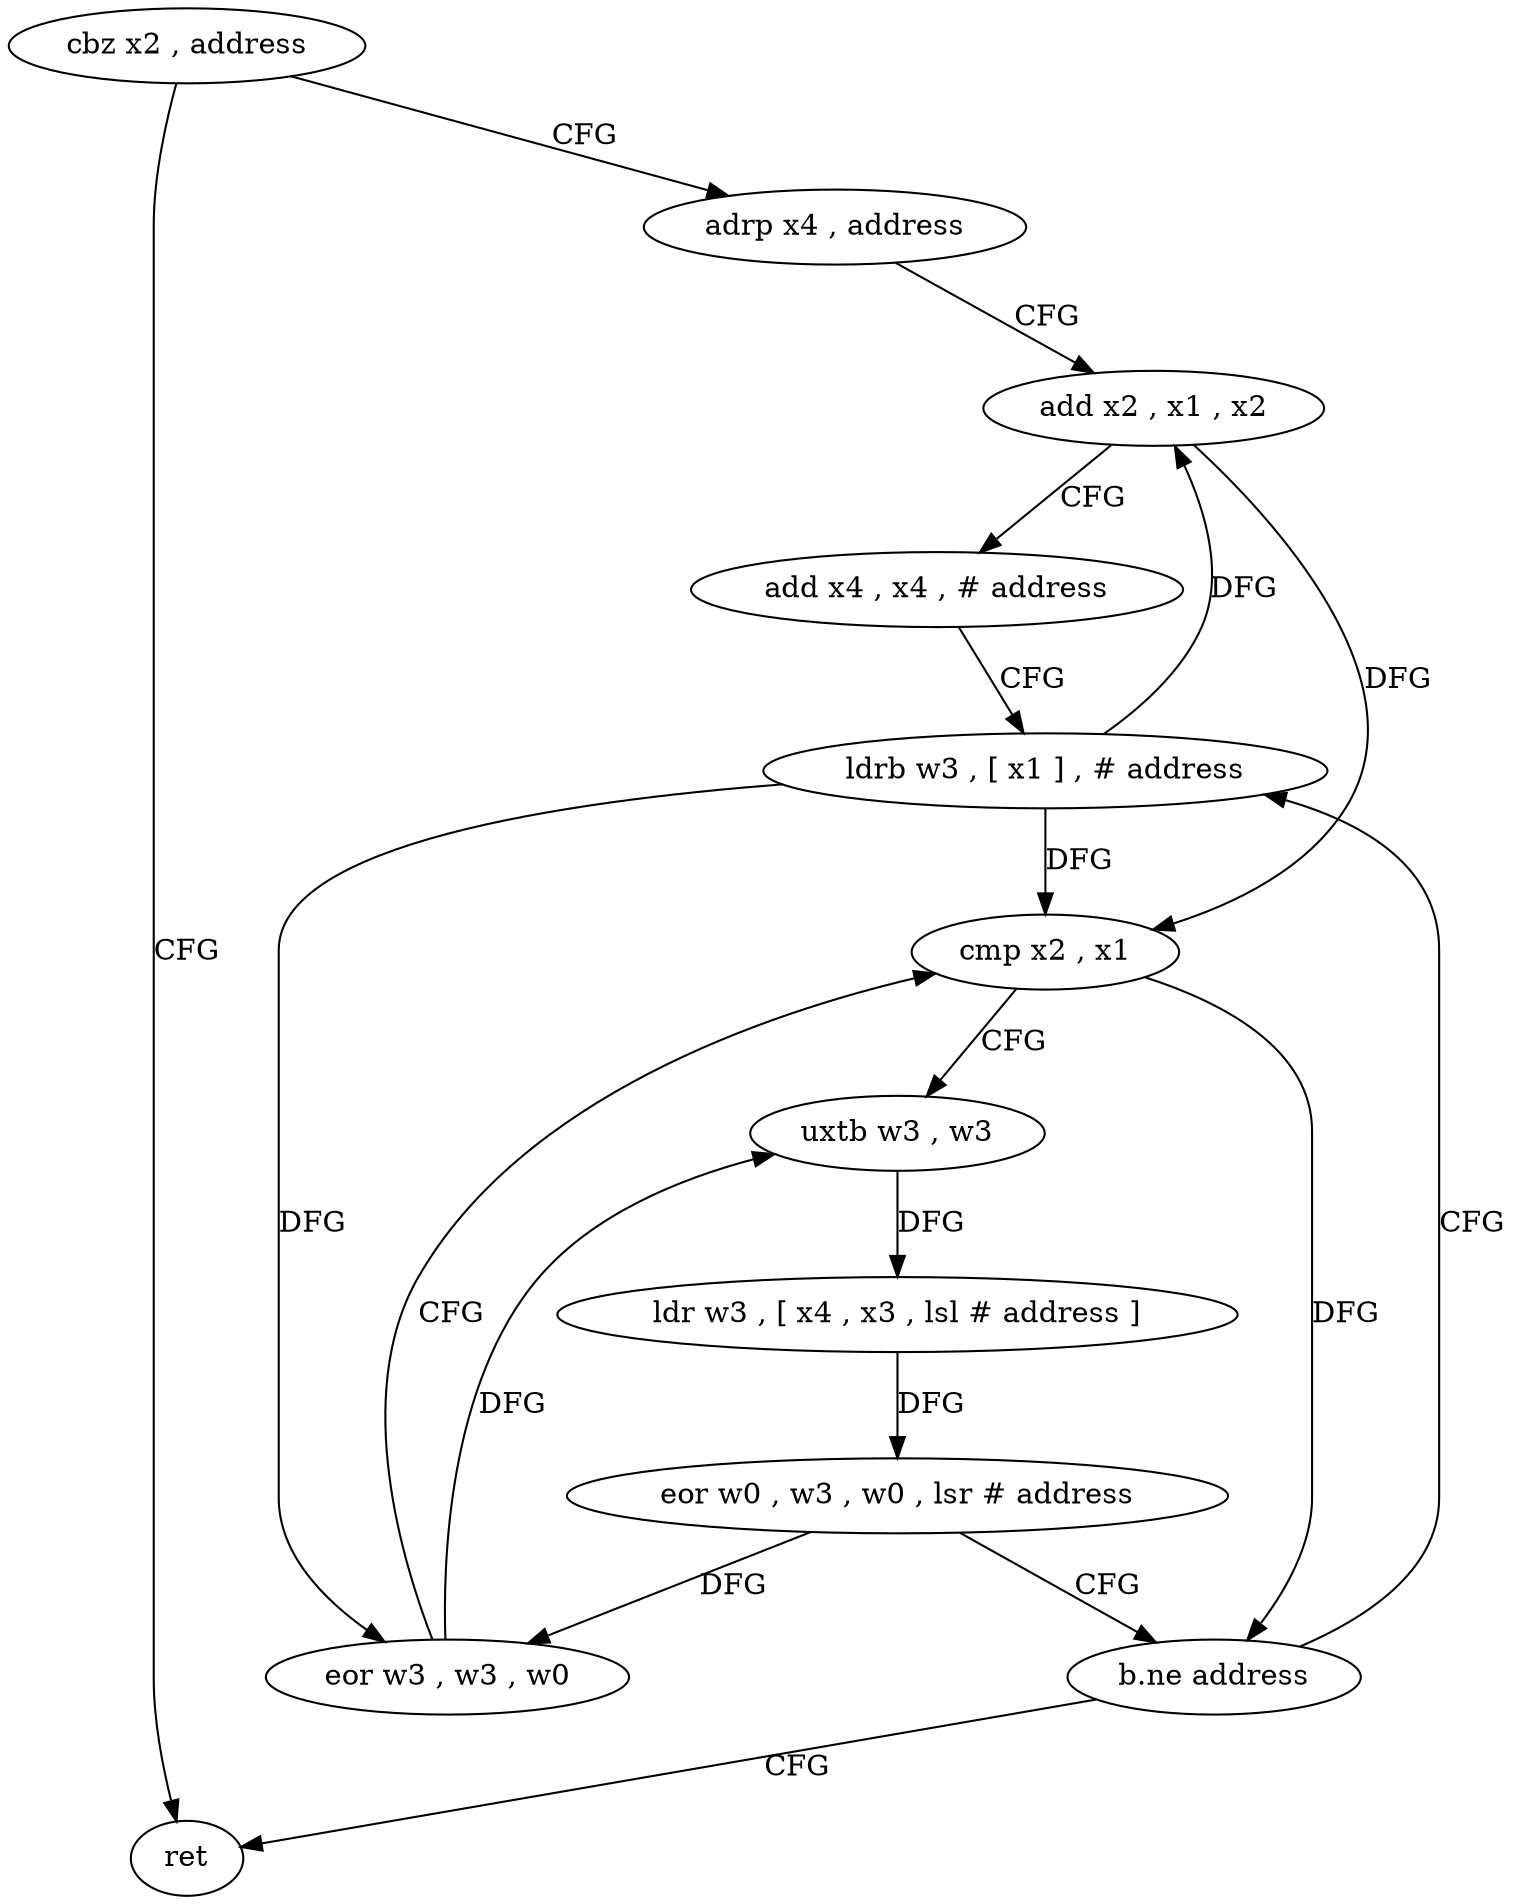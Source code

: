 digraph "func" {
"160856" [label = "cbz x2 , address" ]
"160900" [label = "ret" ]
"160860" [label = "adrp x4 , address" ]
"160864" [label = "add x2 , x1 , x2" ]
"160868" [label = "add x4 , x4 , # address" ]
"160872" [label = "ldrb w3 , [ x1 ] , # address" ]
"160876" [label = "eor w3 , w3 , w0" ]
"160880" [label = "cmp x2 , x1" ]
"160884" [label = "uxtb w3 , w3" ]
"160888" [label = "ldr w3 , [ x4 , x3 , lsl # address ]" ]
"160892" [label = "eor w0 , w3 , w0 , lsr # address" ]
"160896" [label = "b.ne address" ]
"160856" -> "160900" [ label = "CFG" ]
"160856" -> "160860" [ label = "CFG" ]
"160860" -> "160864" [ label = "CFG" ]
"160864" -> "160868" [ label = "CFG" ]
"160864" -> "160880" [ label = "DFG" ]
"160868" -> "160872" [ label = "CFG" ]
"160872" -> "160876" [ label = "DFG" ]
"160872" -> "160864" [ label = "DFG" ]
"160872" -> "160880" [ label = "DFG" ]
"160876" -> "160880" [ label = "CFG" ]
"160876" -> "160884" [ label = "DFG" ]
"160880" -> "160884" [ label = "CFG" ]
"160880" -> "160896" [ label = "DFG" ]
"160884" -> "160888" [ label = "DFG" ]
"160888" -> "160892" [ label = "DFG" ]
"160892" -> "160896" [ label = "CFG" ]
"160892" -> "160876" [ label = "DFG" ]
"160896" -> "160872" [ label = "CFG" ]
"160896" -> "160900" [ label = "CFG" ]
}
